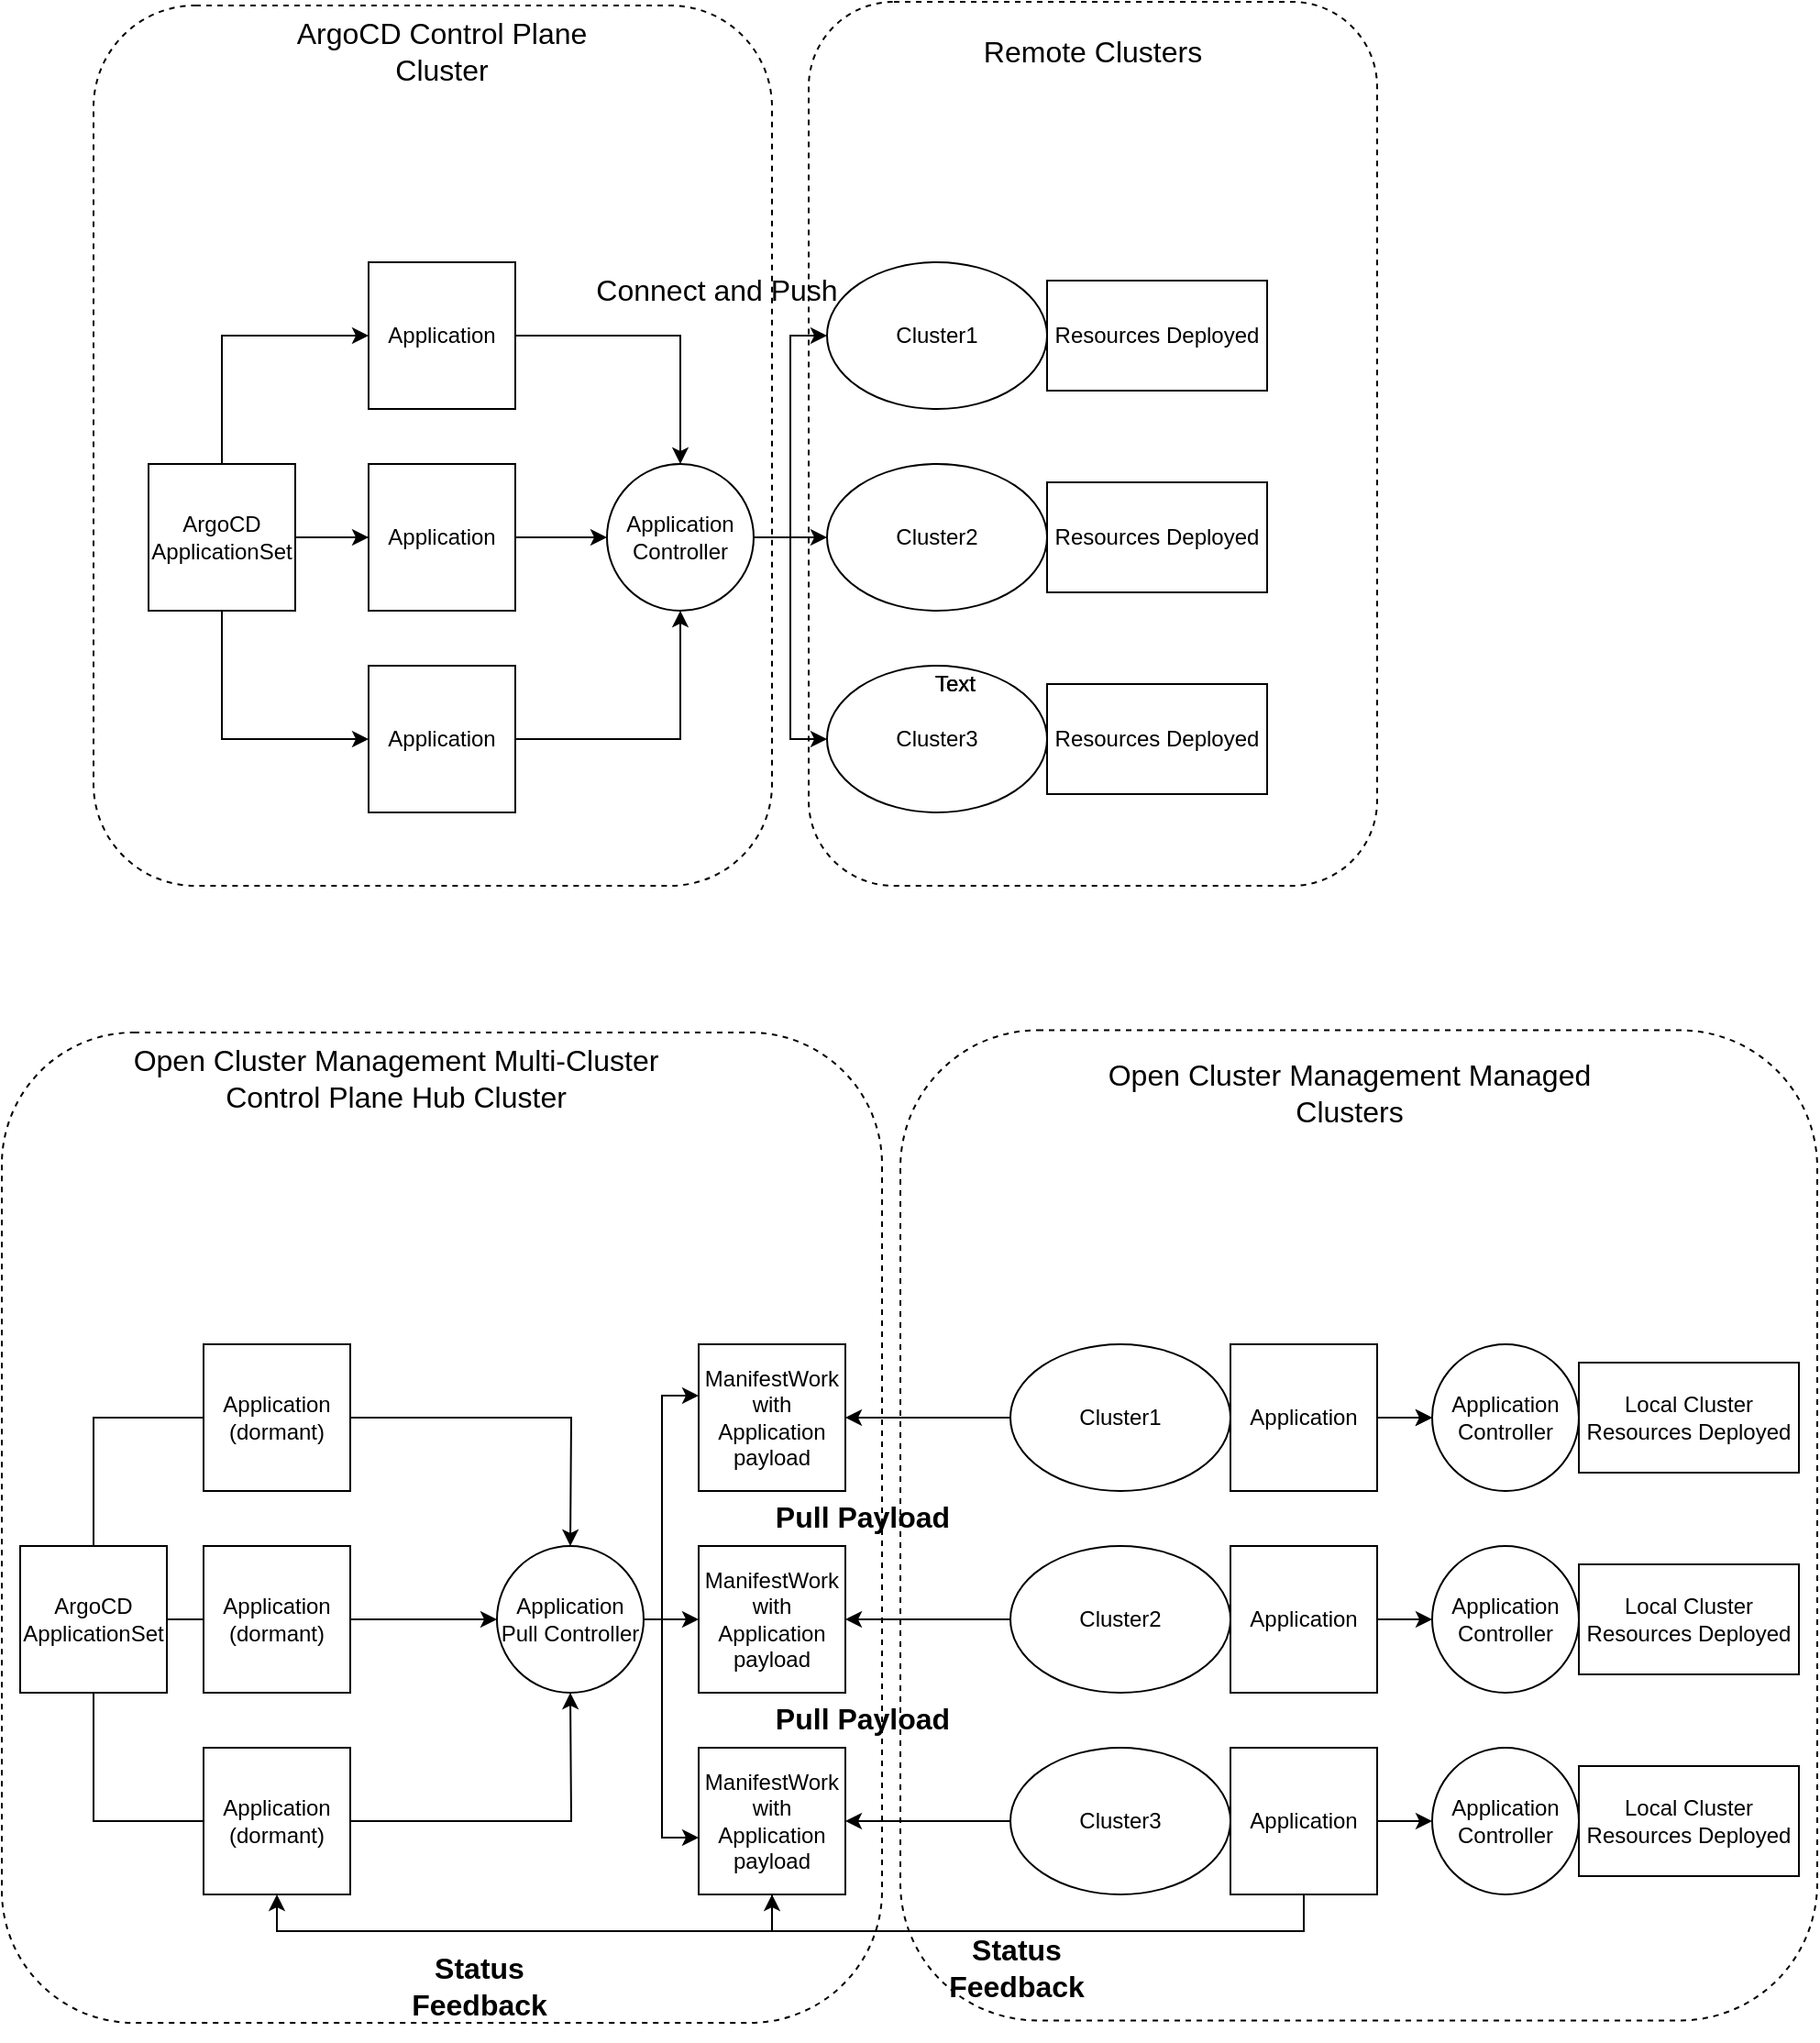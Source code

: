 <mxfile version="20.8.23" type="device"><diagram id="HKpmZh6TvUXBQ2md0Phn" name="Page-1"><mxGraphModel dx="1434" dy="2453" grid="1" gridSize="10" guides="1" tooltips="1" connect="1" arrows="1" fold="1" page="1" pageScale="1" pageWidth="1100" pageHeight="1700" math="0" shadow="0"><root><mxCell id="0"/><mxCell id="1" parent="0"/><mxCell id="7G05MT6Xg2u_lunOEUYj-6" style="edgeStyle=orthogonalEdgeStyle;rounded=0;orthogonalLoop=1;jettySize=auto;html=1;entryX=0;entryY=0.5;entryDx=0;entryDy=0;exitX=0;exitY=0.5;exitDx=0;exitDy=0;" parent="1" source="7G05MT6Xg2u_lunOEUYj-4" target="7G05MT6Xg2u_lunOEUYj-3" edge="1"><mxGeometry relative="1" as="geometry"><Array as="points"><mxPoint x="150" y="220"/><mxPoint x="150" y="110"/></Array></mxGeometry></mxCell><mxCell id="7G05MT6Xg2u_lunOEUYj-7" style="edgeStyle=orthogonalEdgeStyle;rounded=0;orthogonalLoop=1;jettySize=auto;html=1;entryX=0;entryY=0.5;entryDx=0;entryDy=0;" parent="1" source="7G05MT6Xg2u_lunOEUYj-1" target="7G05MT6Xg2u_lunOEUYj-5" edge="1"><mxGeometry relative="1" as="geometry"><Array as="points"><mxPoint x="150" y="330"/></Array></mxGeometry></mxCell><mxCell id="7G05MT6Xg2u_lunOEUYj-8" value="" style="edgeStyle=orthogonalEdgeStyle;rounded=0;orthogonalLoop=1;jettySize=auto;html=1;" parent="1" source="7G05MT6Xg2u_lunOEUYj-1" target="7G05MT6Xg2u_lunOEUYj-4" edge="1"><mxGeometry relative="1" as="geometry"/></mxCell><mxCell id="7G05MT6Xg2u_lunOEUYj-1" value="ArgoCD ApplicationSet" style="whiteSpace=wrap;html=1;aspect=fixed;" parent="1" vertex="1"><mxGeometry x="110" y="180" width="80" height="80" as="geometry"/></mxCell><mxCell id="7G05MT6Xg2u_lunOEUYj-45" style="edgeStyle=orthogonalEdgeStyle;rounded=0;orthogonalLoop=1;jettySize=auto;html=1;" parent="1" source="7G05MT6Xg2u_lunOEUYj-3" target="7G05MT6Xg2u_lunOEUYj-44" edge="1"><mxGeometry relative="1" as="geometry"/></mxCell><mxCell id="7G05MT6Xg2u_lunOEUYj-3" value="Application" style="whiteSpace=wrap;html=1;aspect=fixed;" parent="1" vertex="1"><mxGeometry x="230" y="70" width="80" height="80" as="geometry"/></mxCell><mxCell id="7G05MT6Xg2u_lunOEUYj-46" style="edgeStyle=orthogonalEdgeStyle;rounded=0;orthogonalLoop=1;jettySize=auto;html=1;entryX=0;entryY=0.5;entryDx=0;entryDy=0;" parent="1" source="7G05MT6Xg2u_lunOEUYj-4" target="7G05MT6Xg2u_lunOEUYj-44" edge="1"><mxGeometry relative="1" as="geometry"/></mxCell><mxCell id="7G05MT6Xg2u_lunOEUYj-4" value="Application" style="whiteSpace=wrap;html=1;aspect=fixed;" parent="1" vertex="1"><mxGeometry x="230" y="180" width="80" height="80" as="geometry"/></mxCell><mxCell id="7G05MT6Xg2u_lunOEUYj-47" style="edgeStyle=orthogonalEdgeStyle;rounded=0;orthogonalLoop=1;jettySize=auto;html=1;entryX=0.5;entryY=1;entryDx=0;entryDy=0;" parent="1" source="7G05MT6Xg2u_lunOEUYj-5" target="7G05MT6Xg2u_lunOEUYj-44" edge="1"><mxGeometry relative="1" as="geometry"/></mxCell><mxCell id="7G05MT6Xg2u_lunOEUYj-5" value="Application" style="whiteSpace=wrap;html=1;aspect=fixed;" parent="1" vertex="1"><mxGeometry x="230" y="290" width="80" height="80" as="geometry"/></mxCell><mxCell id="7G05MT6Xg2u_lunOEUYj-10" value="Cluster1" style="ellipse;whiteSpace=wrap;html=1;" parent="1" vertex="1"><mxGeometry x="480" y="70" width="120" height="80" as="geometry"/></mxCell><mxCell id="7G05MT6Xg2u_lunOEUYj-11" value="Cluster2" style="ellipse;whiteSpace=wrap;html=1;" parent="1" vertex="1"><mxGeometry x="480" y="180" width="120" height="80" as="geometry"/></mxCell><mxCell id="7G05MT6Xg2u_lunOEUYj-12" value="Cluster3" style="ellipse;whiteSpace=wrap;html=1;" parent="1" vertex="1"><mxGeometry x="480" y="290" width="120" height="80" as="geometry"/></mxCell><mxCell id="7G05MT6Xg2u_lunOEUYj-16" style="edgeStyle=orthogonalEdgeStyle;rounded=0;orthogonalLoop=1;jettySize=auto;html=1;entryX=0;entryY=0.5;entryDx=0;entryDy=0;exitX=0;exitY=0.5;exitDx=0;exitDy=0;" parent="1" edge="1"><mxGeometry relative="1" as="geometry"><mxPoint x="160" y="810" as="sourcePoint"/><mxPoint x="160" y="700" as="targetPoint"/><Array as="points"><mxPoint x="80" y="810"/><mxPoint x="80" y="700"/></Array></mxGeometry></mxCell><mxCell id="7G05MT6Xg2u_lunOEUYj-17" style="edgeStyle=orthogonalEdgeStyle;rounded=0;orthogonalLoop=1;jettySize=auto;html=1;entryX=0;entryY=0.5;entryDx=0;entryDy=0;" parent="1" source="7G05MT6Xg2u_lunOEUYj-19" edge="1"><mxGeometry relative="1" as="geometry"><mxPoint x="160" y="920" as="targetPoint"/><Array as="points"><mxPoint x="80" y="920"/></Array></mxGeometry></mxCell><mxCell id="7G05MT6Xg2u_lunOEUYj-18" value="" style="edgeStyle=orthogonalEdgeStyle;rounded=0;orthogonalLoop=1;jettySize=auto;html=1;" parent="1" source="7G05MT6Xg2u_lunOEUYj-19" edge="1"><mxGeometry relative="1" as="geometry"><mxPoint x="160" y="810" as="targetPoint"/></mxGeometry></mxCell><mxCell id="7G05MT6Xg2u_lunOEUYj-19" value="ArgoCD ApplicationSet" style="whiteSpace=wrap;html=1;aspect=fixed;" parent="1" vertex="1"><mxGeometry x="40" y="770" width="80" height="80" as="geometry"/></mxCell><mxCell id="7G05MT6Xg2u_lunOEUYj-24" style="edgeStyle=orthogonalEdgeStyle;rounded=0;orthogonalLoop=1;jettySize=auto;html=1;" parent="1" source="7G05MT6Xg2u_lunOEUYj-20" edge="1"><mxGeometry relative="1" as="geometry"><mxPoint x="340" y="770" as="targetPoint"/></mxGeometry></mxCell><mxCell id="7G05MT6Xg2u_lunOEUYj-20" value="Application (dormant)" style="whiteSpace=wrap;html=1;aspect=fixed;" parent="1" vertex="1"><mxGeometry x="140" y="660" width="80" height="80" as="geometry"/></mxCell><mxCell id="7G05MT6Xg2u_lunOEUYj-25" style="edgeStyle=orthogonalEdgeStyle;rounded=0;orthogonalLoop=1;jettySize=auto;html=1;entryX=0;entryY=0.5;entryDx=0;entryDy=0;" parent="1" source="7G05MT6Xg2u_lunOEUYj-21" edge="1"><mxGeometry relative="1" as="geometry"><mxPoint x="300" y="810" as="targetPoint"/></mxGeometry></mxCell><mxCell id="7G05MT6Xg2u_lunOEUYj-21" value="Application (dormant)" style="whiteSpace=wrap;html=1;aspect=fixed;" parent="1" vertex="1"><mxGeometry x="140" y="770" width="80" height="80" as="geometry"/></mxCell><mxCell id="7G05MT6Xg2u_lunOEUYj-26" style="edgeStyle=orthogonalEdgeStyle;rounded=0;orthogonalLoop=1;jettySize=auto;html=1;entryX=0.5;entryY=1;entryDx=0;entryDy=0;exitX=1;exitY=0.5;exitDx=0;exitDy=0;" parent="1" edge="1" source="7G05MT6Xg2u_lunOEUYj-22"><mxGeometry relative="1" as="geometry"><mxPoint x="240" y="920" as="sourcePoint"/><mxPoint x="340" y="850" as="targetPoint"/></mxGeometry></mxCell><mxCell id="7G05MT6Xg2u_lunOEUYj-22" value="Application (dormant)" style="whiteSpace=wrap;html=1;aspect=fixed;" parent="1" vertex="1"><mxGeometry x="140" y="880" width="80" height="80" as="geometry"/></mxCell><mxCell id="nv4YneLBbc0MDgg2u2NU-39" style="edgeStyle=orthogonalEdgeStyle;rounded=0;orthogonalLoop=1;jettySize=auto;html=1;entryX=0;entryY=0.35;entryDx=0;entryDy=0;entryPerimeter=0;" parent="1" source="7G05MT6Xg2u_lunOEUYj-23" target="7G05MT6Xg2u_lunOEUYj-30" edge="1"><mxGeometry relative="1" as="geometry"><Array as="points"><mxPoint x="390" y="810"/><mxPoint x="390" y="688"/></Array></mxGeometry></mxCell><mxCell id="nv4YneLBbc0MDgg2u2NU-40" style="edgeStyle=orthogonalEdgeStyle;rounded=0;orthogonalLoop=1;jettySize=auto;html=1;entryX=0;entryY=0.613;entryDx=0;entryDy=0;entryPerimeter=0;" parent="1" source="7G05MT6Xg2u_lunOEUYj-23" target="7G05MT6Xg2u_lunOEUYj-32" edge="1"><mxGeometry relative="1" as="geometry"><Array as="points"><mxPoint x="390" y="810"/><mxPoint x="390" y="929"/></Array></mxGeometry></mxCell><mxCell id="nv4YneLBbc0MDgg2u2NU-41" style="edgeStyle=orthogonalEdgeStyle;rounded=0;orthogonalLoop=1;jettySize=auto;html=1;entryX=0;entryY=0.5;entryDx=0;entryDy=0;" parent="1" source="7G05MT6Xg2u_lunOEUYj-23" target="7G05MT6Xg2u_lunOEUYj-31" edge="1"><mxGeometry relative="1" as="geometry"/></mxCell><mxCell id="7G05MT6Xg2u_lunOEUYj-23" value="Application Pull Controller" style="ellipse;whiteSpace=wrap;html=1;aspect=fixed;" parent="1" vertex="1"><mxGeometry x="300" y="770" width="80" height="80" as="geometry"/></mxCell><mxCell id="7G05MT6Xg2u_lunOEUYj-30" value="ManifestWork with&lt;br&gt;Application&lt;br&gt;payload" style="whiteSpace=wrap;html=1;aspect=fixed;" parent="1" vertex="1"><mxGeometry x="410" y="660" width="80" height="80" as="geometry"/></mxCell><mxCell id="-EOCNm9ir1lG0nqSxLpV-3" style="edgeStyle=orthogonalEdgeStyle;rounded=0;orthogonalLoop=1;jettySize=auto;html=1;entryX=0.5;entryY=1;entryDx=0;entryDy=0;" edge="1" parent="1" source="7G05MT6Xg2u_lunOEUYj-32" target="7G05MT6Xg2u_lunOEUYj-22"><mxGeometry relative="1" as="geometry"><Array as="points"><mxPoint x="450" y="980"/><mxPoint x="180" y="980"/></Array></mxGeometry></mxCell><mxCell id="7G05MT6Xg2u_lunOEUYj-32" value="ManifestWork with&lt;br&gt;Application&lt;br&gt;payload" style="whiteSpace=wrap;html=1;aspect=fixed;" parent="1" vertex="1"><mxGeometry x="410" y="880" width="80" height="80" as="geometry"/></mxCell><mxCell id="7G05MT6Xg2u_lunOEUYj-31" value="ManifestWork with&lt;br&gt;Application&lt;br&gt;payload" style="whiteSpace=wrap;html=1;aspect=fixed;" parent="1" vertex="1"><mxGeometry x="410" y="770" width="80" height="80" as="geometry"/></mxCell><mxCell id="7G05MT6Xg2u_lunOEUYj-41" style="edgeStyle=orthogonalEdgeStyle;rounded=0;orthogonalLoop=1;jettySize=auto;html=1;entryX=1;entryY=0.5;entryDx=0;entryDy=0;" parent="1" source="7G05MT6Xg2u_lunOEUYj-38" target="7G05MT6Xg2u_lunOEUYj-30" edge="1"><mxGeometry relative="1" as="geometry"/></mxCell><mxCell id="7G05MT6Xg2u_lunOEUYj-38" value="Cluster1" style="ellipse;whiteSpace=wrap;html=1;" parent="1" vertex="1"><mxGeometry x="580" y="660" width="120" height="80" as="geometry"/></mxCell><mxCell id="7G05MT6Xg2u_lunOEUYj-42" style="edgeStyle=orthogonalEdgeStyle;rounded=0;orthogonalLoop=1;jettySize=auto;html=1;" parent="1" source="7G05MT6Xg2u_lunOEUYj-39" target="7G05MT6Xg2u_lunOEUYj-31" edge="1"><mxGeometry relative="1" as="geometry"/></mxCell><mxCell id="7G05MT6Xg2u_lunOEUYj-39" value="Cluster2" style="ellipse;whiteSpace=wrap;html=1;" parent="1" vertex="1"><mxGeometry x="580" y="770" width="120" height="80" as="geometry"/></mxCell><mxCell id="7G05MT6Xg2u_lunOEUYj-43" style="edgeStyle=orthogonalEdgeStyle;rounded=0;orthogonalLoop=1;jettySize=auto;html=1;entryX=1;entryY=0.5;entryDx=0;entryDy=0;" parent="1" source="7G05MT6Xg2u_lunOEUYj-40" target="7G05MT6Xg2u_lunOEUYj-32" edge="1"><mxGeometry relative="1" as="geometry"/></mxCell><mxCell id="7G05MT6Xg2u_lunOEUYj-40" value="Cluster3" style="ellipse;whiteSpace=wrap;html=1;" parent="1" vertex="1"><mxGeometry x="580" y="880" width="120" height="80" as="geometry"/></mxCell><mxCell id="7G05MT6Xg2u_lunOEUYj-49" style="edgeStyle=orthogonalEdgeStyle;rounded=0;orthogonalLoop=1;jettySize=auto;html=1;entryX=0;entryY=0.5;entryDx=0;entryDy=0;" parent="1" source="7G05MT6Xg2u_lunOEUYj-44" target="7G05MT6Xg2u_lunOEUYj-10" edge="1"><mxGeometry relative="1" as="geometry"/></mxCell><mxCell id="7G05MT6Xg2u_lunOEUYj-50" value="" style="edgeStyle=orthogonalEdgeStyle;rounded=0;orthogonalLoop=1;jettySize=auto;html=1;" parent="1" source="7G05MT6Xg2u_lunOEUYj-44" target="7G05MT6Xg2u_lunOEUYj-11" edge="1"><mxGeometry relative="1" as="geometry"/></mxCell><mxCell id="7G05MT6Xg2u_lunOEUYj-51" style="edgeStyle=orthogonalEdgeStyle;rounded=0;orthogonalLoop=1;jettySize=auto;html=1;entryX=0;entryY=0.5;entryDx=0;entryDy=0;" parent="1" source="7G05MT6Xg2u_lunOEUYj-44" target="7G05MT6Xg2u_lunOEUYj-12" edge="1"><mxGeometry relative="1" as="geometry"/></mxCell><mxCell id="7G05MT6Xg2u_lunOEUYj-44" value="Application Controller" style="ellipse;whiteSpace=wrap;html=1;aspect=fixed;" parent="1" vertex="1"><mxGeometry x="360" y="180" width="80" height="80" as="geometry"/></mxCell><mxCell id="7G05MT6Xg2u_lunOEUYj-52" value="Resources Deployed" style="rounded=0;whiteSpace=wrap;html=1;" parent="1" vertex="1"><mxGeometry x="600" y="80" width="120" height="60" as="geometry"/></mxCell><mxCell id="7G05MT6Xg2u_lunOEUYj-53" value="Resources Deployed" style="rounded=0;whiteSpace=wrap;html=1;" parent="1" vertex="1"><mxGeometry x="600" y="190" width="120" height="60" as="geometry"/></mxCell><mxCell id="7G05MT6Xg2u_lunOEUYj-54" value="Resources Deployed" style="rounded=0;whiteSpace=wrap;html=1;" parent="1" vertex="1"><mxGeometry x="600" y="300" width="120" height="60" as="geometry"/></mxCell><mxCell id="7G05MT6Xg2u_lunOEUYj-61" style="edgeStyle=orthogonalEdgeStyle;rounded=0;orthogonalLoop=1;jettySize=auto;html=1;entryX=0;entryY=0.5;entryDx=0;entryDy=0;" parent="1" target="7G05MT6Xg2u_lunOEUYj-58" edge="1"><mxGeometry relative="1" as="geometry"><mxPoint x="780" y="700" as="sourcePoint"/></mxGeometry></mxCell><mxCell id="7G05MT6Xg2u_lunOEUYj-62" style="edgeStyle=orthogonalEdgeStyle;rounded=0;orthogonalLoop=1;jettySize=auto;html=1;entryX=0;entryY=0.5;entryDx=0;entryDy=0;" parent="1" target="7G05MT6Xg2u_lunOEUYj-59" edge="1"><mxGeometry relative="1" as="geometry"><mxPoint x="780" y="810" as="sourcePoint"/></mxGeometry></mxCell><mxCell id="7G05MT6Xg2u_lunOEUYj-63" style="edgeStyle=orthogonalEdgeStyle;rounded=0;orthogonalLoop=1;jettySize=auto;html=1;entryX=0;entryY=0.5;entryDx=0;entryDy=0;" parent="1" target="7G05MT6Xg2u_lunOEUYj-60" edge="1"><mxGeometry relative="1" as="geometry"><mxPoint x="780" y="920" as="sourcePoint"/></mxGeometry></mxCell><mxCell id="7G05MT6Xg2u_lunOEUYj-58" value="Application Controller" style="ellipse;whiteSpace=wrap;html=1;aspect=fixed;" parent="1" vertex="1"><mxGeometry x="810" y="660" width="80" height="80" as="geometry"/></mxCell><mxCell id="7G05MT6Xg2u_lunOEUYj-59" value="Application Controller" style="ellipse;whiteSpace=wrap;html=1;aspect=fixed;" parent="1" vertex="1"><mxGeometry x="810" y="770" width="80" height="80" as="geometry"/></mxCell><mxCell id="7G05MT6Xg2u_lunOEUYj-60" value="Application Controller" style="ellipse;whiteSpace=wrap;html=1;aspect=fixed;" parent="1" vertex="1"><mxGeometry x="810" y="880" width="80" height="80" as="geometry"/></mxCell><mxCell id="7G05MT6Xg2u_lunOEUYj-64" value="Local Cluster Resources Deployed" style="rounded=0;whiteSpace=wrap;html=1;" parent="1" vertex="1"><mxGeometry x="890" y="670" width="120" height="60" as="geometry"/></mxCell><mxCell id="7G05MT6Xg2u_lunOEUYj-65" value="Local Cluster Resources Deployed" style="rounded=0;whiteSpace=wrap;html=1;" parent="1" vertex="1"><mxGeometry x="890" y="780" width="120" height="60" as="geometry"/></mxCell><mxCell id="7G05MT6Xg2u_lunOEUYj-66" value="Local Cluster Resources Deployed" style="rounded=0;whiteSpace=wrap;html=1;" parent="1" vertex="1"><mxGeometry x="890" y="890" width="120" height="60" as="geometry"/></mxCell><mxCell id="7G05MT6Xg2u_lunOEUYj-68" style="edgeStyle=orthogonalEdgeStyle;rounded=0;orthogonalLoop=1;jettySize=auto;html=1;entryX=0;entryY=0.5;entryDx=0;entryDy=0;" parent="1" source="7G05MT6Xg2u_lunOEUYj-67" target="7G05MT6Xg2u_lunOEUYj-58" edge="1"><mxGeometry relative="1" as="geometry"/></mxCell><mxCell id="7G05MT6Xg2u_lunOEUYj-67" value="Application" style="whiteSpace=wrap;html=1;aspect=fixed;" parent="1" vertex="1"><mxGeometry x="700" y="660" width="80" height="80" as="geometry"/></mxCell><mxCell id="7G05MT6Xg2u_lunOEUYj-69" value="Application" style="whiteSpace=wrap;html=1;aspect=fixed;" parent="1" vertex="1"><mxGeometry x="700" y="770" width="80" height="80" as="geometry"/></mxCell><mxCell id="-EOCNm9ir1lG0nqSxLpV-1" style="edgeStyle=orthogonalEdgeStyle;rounded=0;orthogonalLoop=1;jettySize=auto;html=1;entryX=0.5;entryY=1;entryDx=0;entryDy=0;" edge="1" parent="1" source="7G05MT6Xg2u_lunOEUYj-70" target="7G05MT6Xg2u_lunOEUYj-32"><mxGeometry relative="1" as="geometry"><Array as="points"><mxPoint x="740" y="980"/><mxPoint x="450" y="980"/></Array></mxGeometry></mxCell><mxCell id="7G05MT6Xg2u_lunOEUYj-70" value="Application" style="whiteSpace=wrap;html=1;aspect=fixed;" parent="1" vertex="1"><mxGeometry x="700" y="880" width="80" height="80" as="geometry"/></mxCell><mxCell id="nv4YneLBbc0MDgg2u2NU-1" value="" style="shape=image;verticalLabelPosition=bottom;labelBackgroundColor=#ffffff;verticalAlign=top;aspect=fixed;imageAspect=0;image=https://upload.wikimedia.org/wikipedia/commons/thumb/3/39/Kubernetes_logo_without_workmark.svg/1200px-Kubernetes_logo_without_workmark.svg.png;" parent="1" vertex="1"><mxGeometry x="501.38" y="20" width="77.23" height="75" as="geometry"/></mxCell><mxCell id="nv4YneLBbc0MDgg2u2NU-2" value="" style="shape=image;verticalLabelPosition=bottom;labelBackgroundColor=#ffffff;verticalAlign=top;aspect=fixed;imageAspect=0;image=https://upload.wikimedia.org/wikipedia/commons/thumb/3/39/Kubernetes_logo_without_workmark.svg/1200px-Kubernetes_logo_without_workmark.svg.png;" parent="1" vertex="1"><mxGeometry x="501.38" y="130" width="77.23" height="75" as="geometry"/></mxCell><mxCell id="nv4YneLBbc0MDgg2u2NU-3" value="" style="shape=image;verticalLabelPosition=bottom;labelBackgroundColor=#ffffff;verticalAlign=top;aspect=fixed;imageAspect=0;image=https://upload.wikimedia.org/wikipedia/commons/thumb/3/39/Kubernetes_logo_without_workmark.svg/1200px-Kubernetes_logo_without_workmark.svg.png;" parent="1" vertex="1"><mxGeometry x="501.38" y="240" width="77.23" height="75" as="geometry"/></mxCell><mxCell id="nv4YneLBbc0MDgg2u2NU-7" value="" style="shape=image;verticalLabelPosition=bottom;labelBackgroundColor=#ffffff;verticalAlign=top;aspect=fixed;imageAspect=0;image=https://cncf-branding.netlify.app/img/projects/argo/icon/color/argo-icon-color.png;" parent="1" vertex="1"><mxGeometry x="200" y="-12.5" width="80" height="80" as="geometry"/></mxCell><mxCell id="nv4YneLBbc0MDgg2u2NU-8" value="" style="shape=image;verticalLabelPosition=bottom;labelBackgroundColor=#ffffff;verticalAlign=top;aspect=fixed;imageAspect=0;image=https://upload.wikimedia.org/wikipedia/commons/thumb/3/39/Kubernetes_logo_without_workmark.svg/1200px-Kubernetes_logo_without_workmark.svg.png;" parent="1" vertex="1"><mxGeometry x="270" y="-10" width="77.23" height="75" as="geometry"/></mxCell><mxCell id="nv4YneLBbc0MDgg2u2NU-10" value="Text" style="text;html=1;strokeColor=none;fillColor=none;align=center;verticalAlign=middle;whiteSpace=wrap;rounded=0;" parent="1" vertex="1"><mxGeometry x="530" y="290" width="40" height="20" as="geometry"/></mxCell><mxCell id="nv4YneLBbc0MDgg2u2NU-11" value="Text" style="text;html=1;strokeColor=none;fillColor=none;align=center;verticalAlign=middle;whiteSpace=wrap;rounded=0;" parent="1" vertex="1"><mxGeometry x="530" y="290" width="40" height="20" as="geometry"/></mxCell><mxCell id="nv4YneLBbc0MDgg2u2NU-12" value="Text" style="text;html=1;strokeColor=none;fillColor=none;align=center;verticalAlign=middle;whiteSpace=wrap;rounded=0;" parent="1" vertex="1"><mxGeometry x="530" y="290" width="40" height="20" as="geometry"/></mxCell><mxCell id="nv4YneLBbc0MDgg2u2NU-13" value="&lt;font style=&quot;font-size: 16px&quot;&gt;ArgoCD Control Plane Cluster&lt;/font&gt;" style="text;html=1;strokeColor=none;fillColor=none;align=center;verticalAlign=middle;whiteSpace=wrap;rounded=0;" parent="1" vertex="1"><mxGeometry x="170" y="-70" width="200" height="50" as="geometry"/></mxCell><mxCell id="nv4YneLBbc0MDgg2u2NU-14" value="&lt;font style=&quot;font-size: 16px&quot;&gt;Remote Clusters&lt;/font&gt;" style="text;html=1;strokeColor=none;fillColor=none;align=center;verticalAlign=middle;whiteSpace=wrap;rounded=0;" parent="1" vertex="1"><mxGeometry x="525" y="-70" width="200" height="50" as="geometry"/></mxCell><mxCell id="nv4YneLBbc0MDgg2u2NU-15" value="&lt;span style=&quot;font-size: 16px&quot;&gt;Connect and Push&lt;/span&gt;" style="text;html=1;strokeColor=none;fillColor=none;align=center;verticalAlign=middle;whiteSpace=wrap;rounded=0;" parent="1" vertex="1"><mxGeometry x="320" y="60" width="200" height="50" as="geometry"/></mxCell><mxCell id="nv4YneLBbc0MDgg2u2NU-21" value="" style="rounded=1;whiteSpace=wrap;html=1;dashed=1;fillColor=none;" parent="1" vertex="1"><mxGeometry x="80" y="-70" width="370" height="480" as="geometry"/></mxCell><mxCell id="nv4YneLBbc0MDgg2u2NU-25" value="" style="rounded=1;whiteSpace=wrap;html=1;dashed=1;fillColor=none;" parent="1" vertex="1"><mxGeometry x="470" y="-72" width="310" height="482" as="geometry"/></mxCell><mxCell id="nv4YneLBbc0MDgg2u2NU-26" value="" style="shape=image;verticalLabelPosition=bottom;labelBackgroundColor=#ffffff;verticalAlign=top;aspect=fixed;imageAspect=0;image=https://raw.githubusercontent.com/open-cluster-management-io/open-cluster-management-io.github.io/69eeef9d9c620aa7140805c850c806e710b6d1ab/themes/ocmTheme/static/ocm.svg;" parent="1" vertex="1"><mxGeometry x="110" y="560" width="87.52" height="85" as="geometry"/></mxCell><mxCell id="nv4YneLBbc0MDgg2u2NU-27" value="" style="shape=image;verticalLabelPosition=bottom;labelBackgroundColor=#ffffff;verticalAlign=top;aspect=fixed;imageAspect=0;image=https://cncf-branding.netlify.app/img/projects/argo/icon/color/argo-icon-color.png;" parent="1" vertex="1"><mxGeometry x="197.52" y="567.5" width="77.5" height="77.5" as="geometry"/></mxCell><mxCell id="nv4YneLBbc0MDgg2u2NU-28" value="" style="shape=image;verticalLabelPosition=bottom;labelBackgroundColor=#ffffff;verticalAlign=top;aspect=fixed;imageAspect=0;image=https://upload.wikimedia.org/wikipedia/commons/thumb/3/39/Kubernetes_logo_without_workmark.svg/1200px-Kubernetes_logo_without_workmark.svg.png;" parent="1" vertex="1"><mxGeometry x="285.35" y="570" width="74.65" height="72.5" as="geometry"/></mxCell><mxCell id="nv4YneLBbc0MDgg2u2NU-29" value="" style="shape=image;verticalLabelPosition=bottom;labelBackgroundColor=#ffffff;verticalAlign=top;aspect=fixed;imageAspect=0;image=https://upload.wikimedia.org/wikipedia/commons/thumb/3/39/Kubernetes_logo_without_workmark.svg/1200px-Kubernetes_logo_without_workmark.svg.png;" parent="1" vertex="1"><mxGeometry x="622.67" y="597.5" width="74.65" height="72.5" as="geometry"/></mxCell><mxCell id="nv4YneLBbc0MDgg2u2NU-30" value="" style="shape=image;verticalLabelPosition=bottom;labelBackgroundColor=#ffffff;verticalAlign=top;aspect=fixed;imageAspect=0;image=https://upload.wikimedia.org/wikipedia/commons/thumb/3/39/Kubernetes_logo_without_workmark.svg/1200px-Kubernetes_logo_without_workmark.svg.png;" parent="1" vertex="1"><mxGeometry x="622.67" y="730" width="74.65" height="72.5" as="geometry"/></mxCell><mxCell id="nv4YneLBbc0MDgg2u2NU-31" value="" style="shape=image;verticalLabelPosition=bottom;labelBackgroundColor=#ffffff;verticalAlign=top;aspect=fixed;imageAspect=0;image=https://upload.wikimedia.org/wikipedia/commons/thumb/3/39/Kubernetes_logo_without_workmark.svg/1200px-Kubernetes_logo_without_workmark.svg.png;" parent="1" vertex="1"><mxGeometry x="622.67" y="840" width="74.65" height="72.5" as="geometry"/></mxCell><mxCell id="nv4YneLBbc0MDgg2u2NU-32" value="" style="shape=image;verticalLabelPosition=bottom;labelBackgroundColor=#ffffff;verticalAlign=top;aspect=fixed;imageAspect=0;image=https://raw.githubusercontent.com/open-cluster-management-io/open-cluster-management-io.github.io/69eeef9d9c620aa7140805c850c806e710b6d1ab/themes/ocmTheme/static/ocm.svg;" parent="1" vertex="1"><mxGeometry x="540" y="591.25" width="87.52" height="85" as="geometry"/></mxCell><mxCell id="nv4YneLBbc0MDgg2u2NU-33" value="" style="shape=image;verticalLabelPosition=bottom;labelBackgroundColor=#ffffff;verticalAlign=top;aspect=fixed;imageAspect=0;image=https://raw.githubusercontent.com/open-cluster-management-io/open-cluster-management-io.github.io/69eeef9d9c620aa7140805c850c806e710b6d1ab/themes/ocmTheme/static/ocm.svg;" parent="1" vertex="1"><mxGeometry x="540" y="723.75" width="87.52" height="85" as="geometry"/></mxCell><mxCell id="nv4YneLBbc0MDgg2u2NU-34" value="" style="shape=image;verticalLabelPosition=bottom;labelBackgroundColor=#ffffff;verticalAlign=top;aspect=fixed;imageAspect=0;image=https://raw.githubusercontent.com/open-cluster-management-io/open-cluster-management-io.github.io/69eeef9d9c620aa7140805c850c806e710b6d1ab/themes/ocmTheme/static/ocm.svg;" parent="1" vertex="1"><mxGeometry x="540" y="833.75" width="87.52" height="85" as="geometry"/></mxCell><mxCell id="nv4YneLBbc0MDgg2u2NU-35" value="" style="shape=image;verticalLabelPosition=bottom;labelBackgroundColor=#ffffff;verticalAlign=top;aspect=fixed;imageAspect=0;image=https://cncf-branding.netlify.app/img/projects/argo/icon/color/argo-icon-color.png;" parent="1" vertex="1"><mxGeometry x="810" y="582.5" width="77.5" height="77.5" as="geometry"/></mxCell><mxCell id="nv4YneLBbc0MDgg2u2NU-36" value="" style="shape=image;verticalLabelPosition=bottom;labelBackgroundColor=#ffffff;verticalAlign=top;aspect=fixed;imageAspect=0;image=https://cncf-branding.netlify.app/img/projects/argo/icon/color/argo-icon-color.png;" parent="1" vertex="1"><mxGeometry x="810" y="720" width="77.5" height="77.5" as="geometry"/></mxCell><mxCell id="nv4YneLBbc0MDgg2u2NU-37" value="" style="shape=image;verticalLabelPosition=bottom;labelBackgroundColor=#ffffff;verticalAlign=top;aspect=fixed;imageAspect=0;image=https://cncf-branding.netlify.app/img/projects/argo/icon/color/argo-icon-color.png;" parent="1" vertex="1"><mxGeometry x="810" y="820" width="77.5" height="77.5" as="geometry"/></mxCell><mxCell id="nv4YneLBbc0MDgg2u2NU-45" value="&lt;font style=&quot;font-size: 16px&quot;&gt;Open Cluster Management Multi-Cluster Control Plane Hub Cluster&lt;/font&gt;" style="text;html=1;strokeColor=none;fillColor=none;align=center;verticalAlign=middle;whiteSpace=wrap;rounded=0;dashed=1;" parent="1" vertex="1"><mxGeometry x="90" y="470" width="310" height="90" as="geometry"/></mxCell><mxCell id="nv4YneLBbc0MDgg2u2NU-46" value="&lt;font style=&quot;font-size: 16px&quot;&gt;Open Cluster Management Managed Clusters&lt;/font&gt;" style="text;html=1;strokeColor=none;fillColor=none;align=center;verticalAlign=middle;whiteSpace=wrap;rounded=0;dashed=1;" parent="1" vertex="1"><mxGeometry x="610" y="477.5" width="310" height="90" as="geometry"/></mxCell><mxCell id="nv4YneLBbc0MDgg2u2NU-47" value="&lt;font size=&quot;1&quot;&gt;&lt;b style=&quot;font-size: 16px&quot;&gt;Pull Payload&lt;/b&gt;&lt;/font&gt;" style="text;html=1;strokeColor=none;fillColor=none;align=center;verticalAlign=middle;whiteSpace=wrap;rounded=0;dashed=1;" parent="1" vertex="1"><mxGeometry x="449" y="723.75" width="101.38" height="60" as="geometry"/></mxCell><mxCell id="nv4YneLBbc0MDgg2u2NU-48" value="&lt;font size=&quot;1&quot;&gt;&lt;b style=&quot;font-size: 16px&quot;&gt;Pull Payload&lt;/b&gt;&lt;/font&gt;" style="text;html=1;strokeColor=none;fillColor=none;align=center;verticalAlign=middle;whiteSpace=wrap;rounded=0;dashed=1;" parent="1" vertex="1"><mxGeometry x="449" y="833.75" width="101.38" height="60" as="geometry"/></mxCell><mxCell id="-EOCNm9ir1lG0nqSxLpV-2" value="&lt;font size=&quot;1&quot;&gt;&lt;b style=&quot;font-size: 16px&quot;&gt;Status Feedback&lt;/b&gt;&lt;/font&gt;" style="text;html=1;strokeColor=none;fillColor=none;align=center;verticalAlign=middle;whiteSpace=wrap;rounded=0;dashed=1;" vertex="1" parent="1"><mxGeometry x="533.07" y="970" width="101.38" height="60" as="geometry"/></mxCell><mxCell id="-EOCNm9ir1lG0nqSxLpV-4" value="&lt;font size=&quot;1&quot;&gt;&lt;b style=&quot;font-size: 16px&quot;&gt;Status Feedback&lt;/b&gt;&lt;/font&gt;" style="text;html=1;strokeColor=none;fillColor=none;align=center;verticalAlign=middle;whiteSpace=wrap;rounded=0;dashed=1;" vertex="1" parent="1"><mxGeometry x="240.0" y="980" width="101.38" height="60" as="geometry"/></mxCell><mxCell id="-EOCNm9ir1lG0nqSxLpV-5" value="" style="rounded=1;whiteSpace=wrap;html=1;dashed=1;fillColor=none;" vertex="1" parent="1"><mxGeometry x="30" y="490" width="480" height="540" as="geometry"/></mxCell><mxCell id="-EOCNm9ir1lG0nqSxLpV-6" value="" style="rounded=1;whiteSpace=wrap;html=1;dashed=1;fillColor=none;" vertex="1" parent="1"><mxGeometry x="520" y="488.75" width="500" height="540" as="geometry"/></mxCell></root></mxGraphModel></diagram></mxfile>